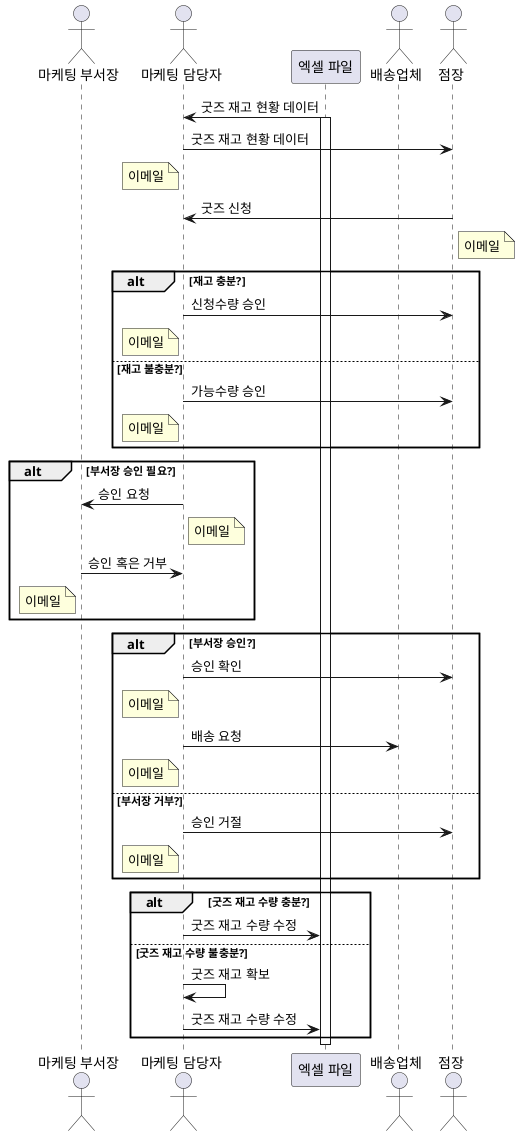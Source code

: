 @startuml

actor "마케팅 부서장" as Boss
actor "마케팅 담당자" as Marketing
participant "엑셀 파일" as Excel
actor "배송업체" as Logistics
actor "점장" as Franchisee

Excel -> Marketing: 굿즈 재고 현황 데이터
activate Excel
    Marketing -> Franchisee: 굿즈 재고 현황 데이터
    note left of Marketing
        이메일
    end note

    Franchisee -> Marketing: 굿즈 신청
    note right of Franchisee
        이메일
    end note

    alt 재고 충분?
        Marketing -> Franchisee: 신청수량 승인
        note left of Marketing
            이메일
        end note

    else 재고 불충분?
        Marketing -> Franchisee: 가능수량 승인
        note left of Marketing
            이메일
        end note
    end

    alt 부서장 승인 필요?
        Marketing -> Boss: 승인 요청
        note right of Marketing
            이메일
        end note
        Boss -> Marketing: 승인 혹은 거부
        note left of Boss
            이메일
        end note
    end

    alt 부서장 승인?
        Marketing -> Franchisee: 승인 확인
        note left of Marketing
            이메일
        end note
        Marketing -> Logistics: 배송 요청
        note left of Marketing
            이메일
        end note

    else 부서장 거부?
        Marketing -> Franchisee: 승인 거절
        note left of Marketing
            이메일
        end note
    end


    alt 굿즈 재고 수량 충분?
        Marketing -> Excel: 굿즈 재고 수량 수정

    else 굿즈 재고 수량 불충분?
        Marketing -> Marketing: 굿즈 재고 확보
        Marketing -> Excel: 굿즈 재고 수량 수정
    end

deactivate Excel

@enduml
